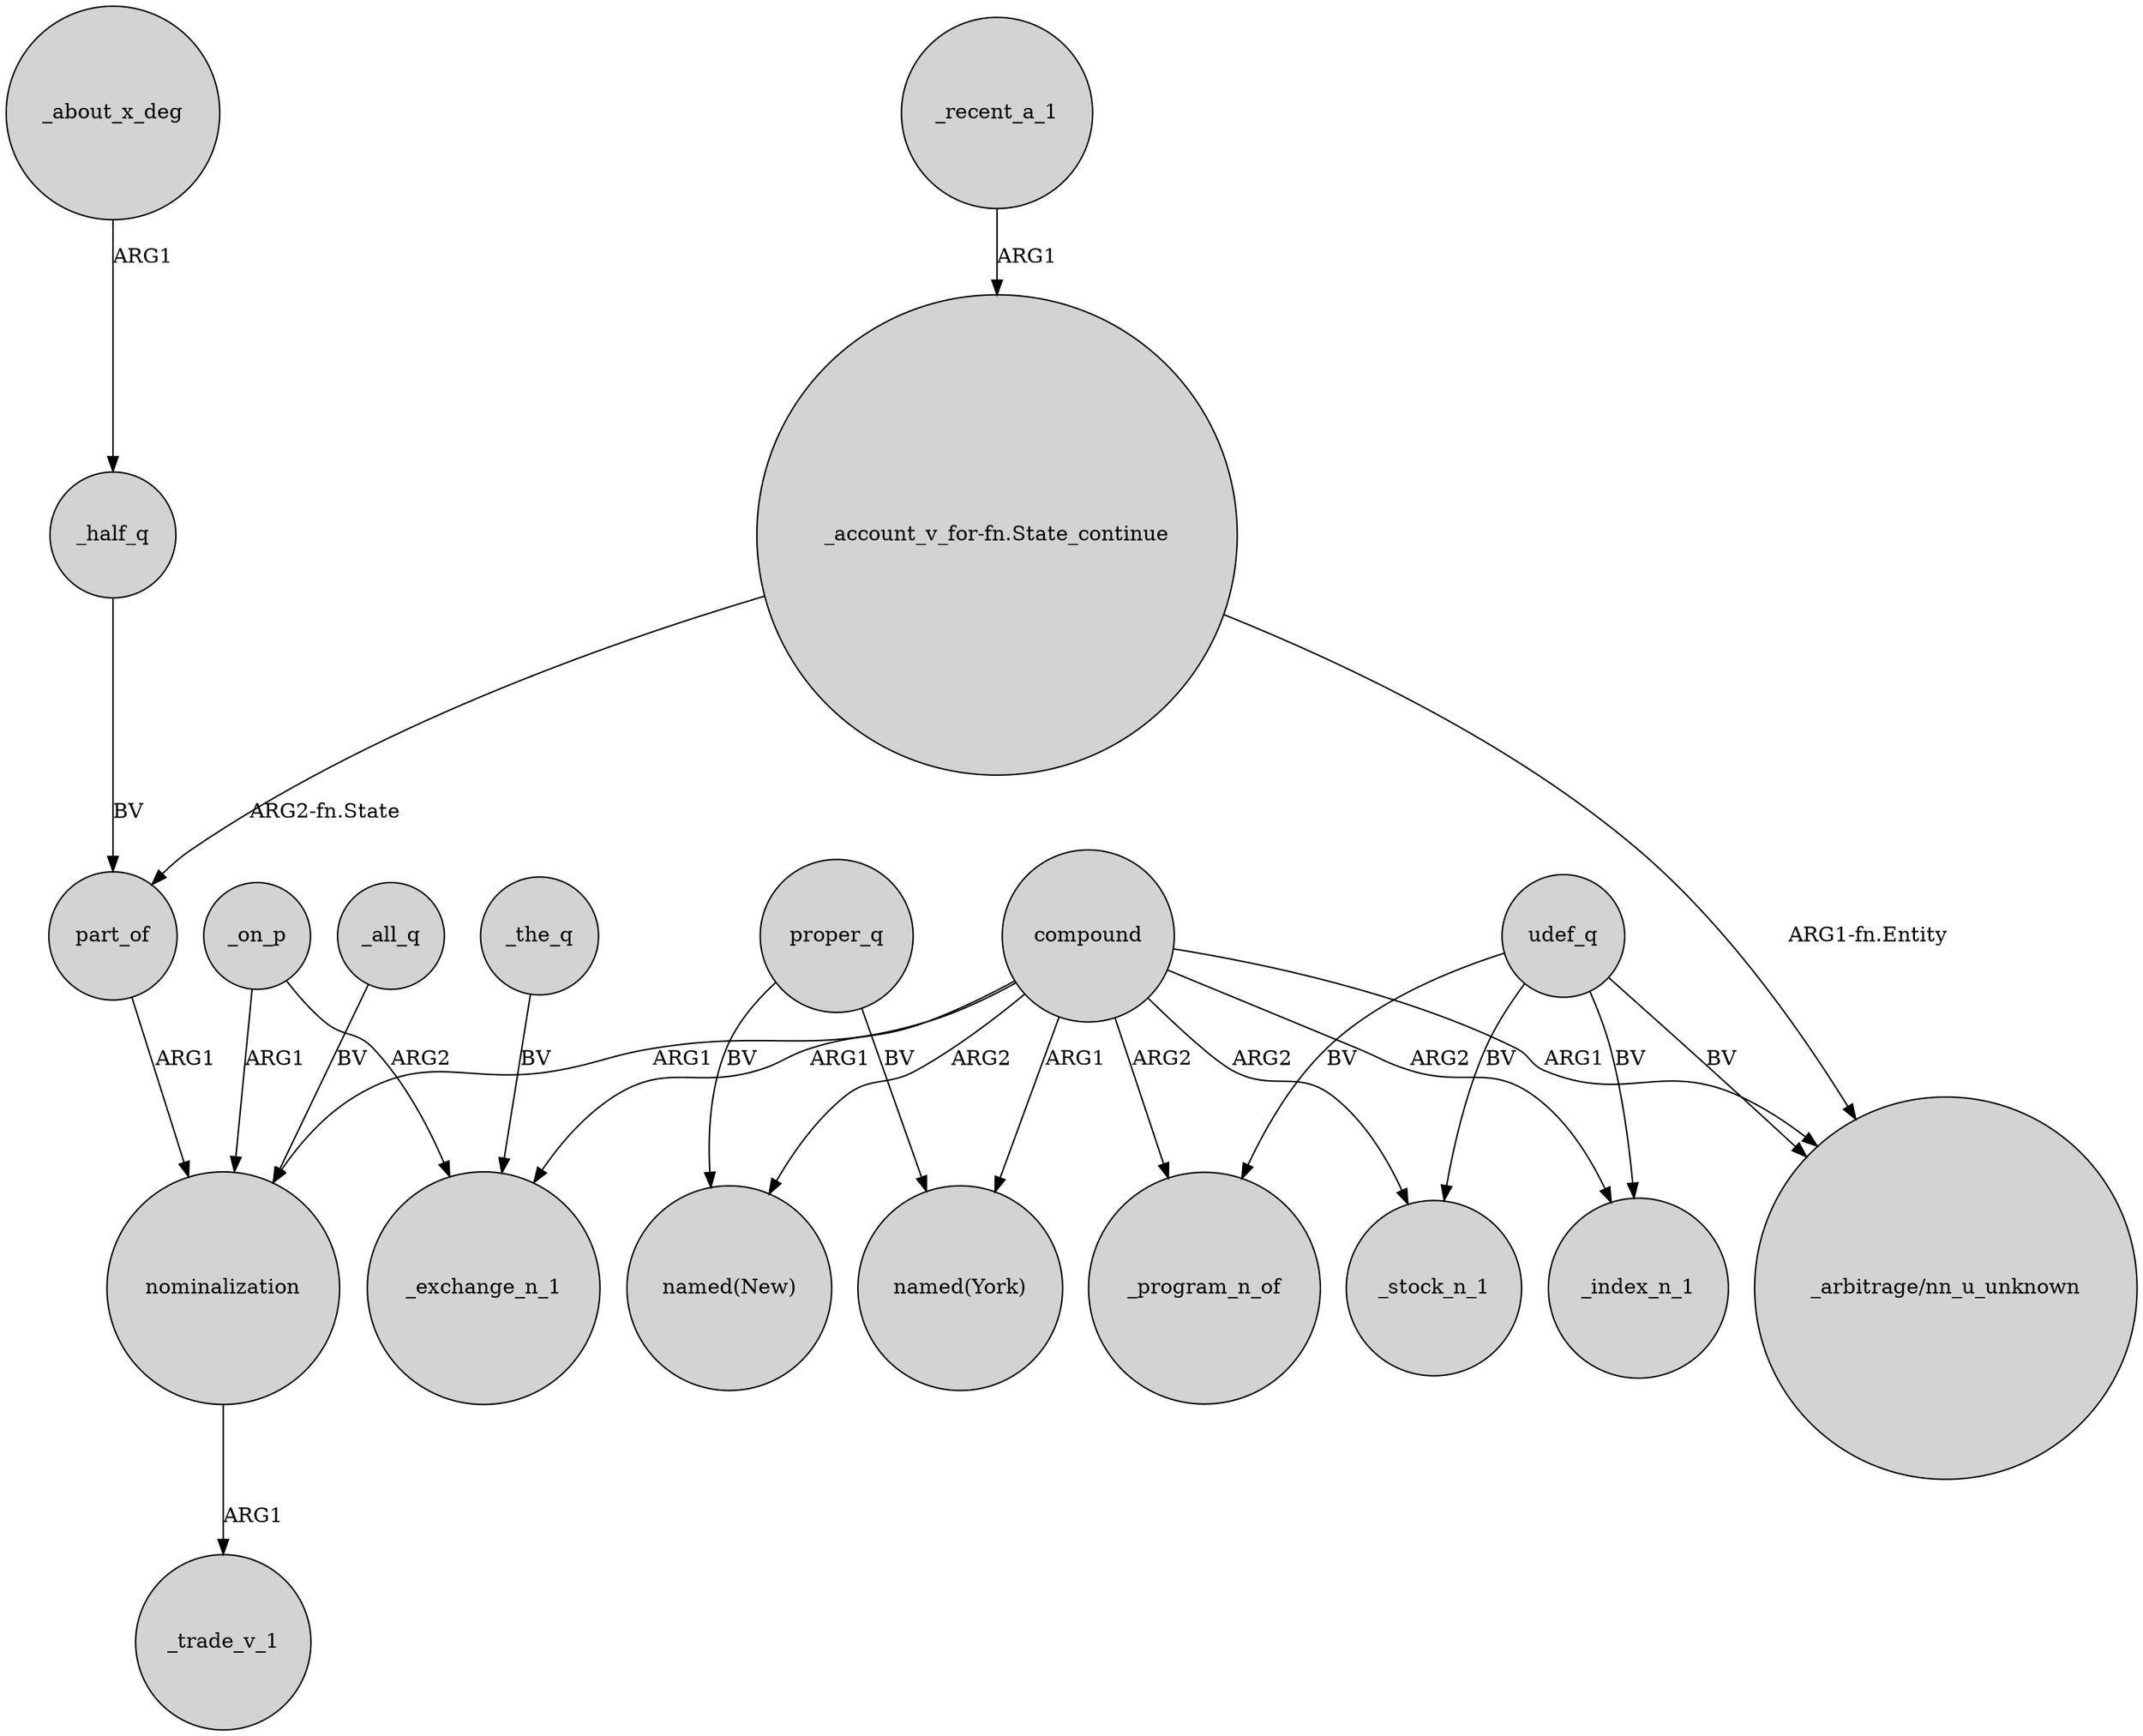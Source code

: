 digraph {
	node [shape=circle style=filled]
	_on_p -> nominalization [label=ARG1]
	compound -> "named(New)" [label=ARG2]
	_about_x_deg -> _half_q [label=ARG1]
	proper_q -> "named(New)" [label=BV]
	udef_q -> _index_n_1 [label=BV]
	_on_p -> _exchange_n_1 [label=ARG2]
	udef_q -> _program_n_of [label=BV]
	compound -> _exchange_n_1 [label=ARG1]
	proper_q -> "named(York)" [label=BV]
	compound -> _program_n_of [label=ARG2]
	compound -> nominalization [label=ARG1]
	udef_q -> _stock_n_1 [label=BV]
	_half_q -> part_of [label=BV]
	part_of -> nominalization [label=ARG1]
	compound -> _stock_n_1 [label=ARG2]
	udef_q -> "_arbitrage/nn_u_unknown" [label=BV]
	compound -> _index_n_1 [label=ARG2]
	compound -> "_arbitrage/nn_u_unknown" [label=ARG1]
	"_account_v_for-fn.State_continue" -> part_of [label="ARG2-fn.State"]
	"_account_v_for-fn.State_continue" -> "_arbitrage/nn_u_unknown" [label="ARG1-fn.Entity"]
	_recent_a_1 -> "_account_v_for-fn.State_continue" [label=ARG1]
	compound -> "named(York)" [label=ARG1]
	_the_q -> _exchange_n_1 [label=BV]
	_all_q -> nominalization [label=BV]
	nominalization -> _trade_v_1 [label=ARG1]
}
